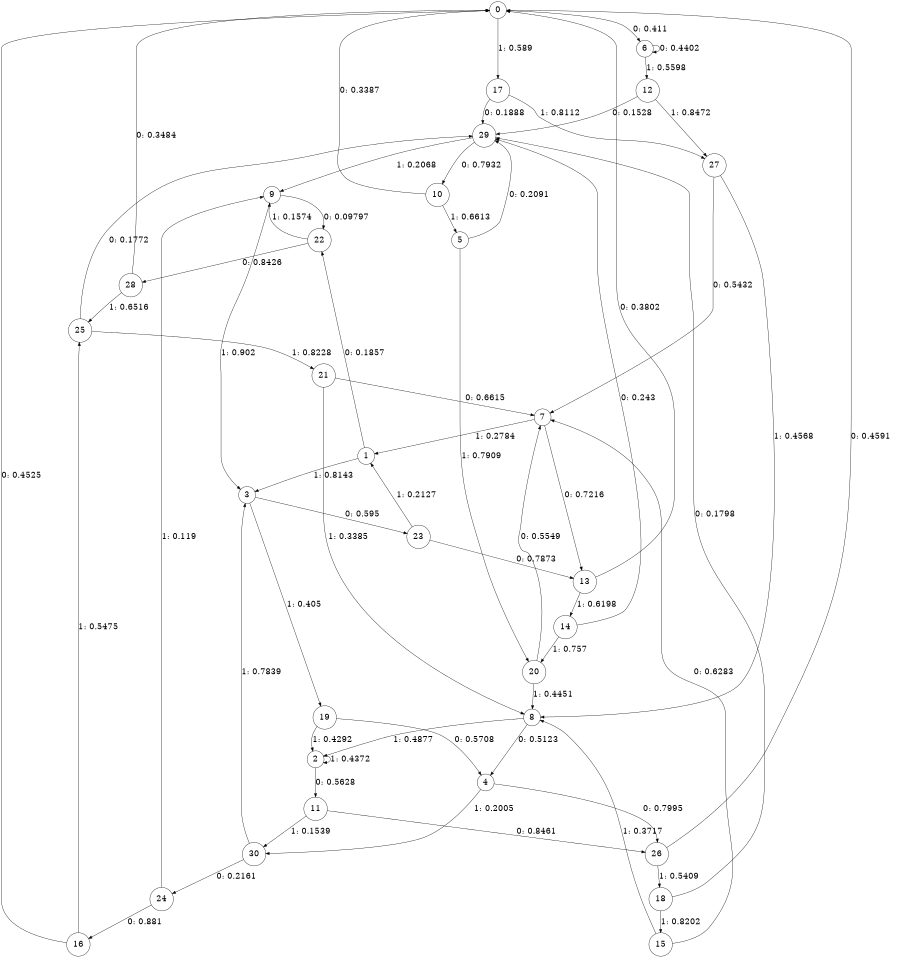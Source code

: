 digraph "ch33randomL8" {
size = "6,8.5";
ratio = "fill";
node [shape = circle];
node [fontsize = 24];
edge [fontsize = 24];
0 -> 6 [label = "0: 0.411    "];
0 -> 17 [label = "1: 0.589    "];
1 -> 22 [label = "0: 0.1857   "];
1 -> 3 [label = "1: 0.8143   "];
2 -> 11 [label = "0: 0.5628   "];
2 -> 2 [label = "1: 0.4372   "];
3 -> 23 [label = "0: 0.595    "];
3 -> 19 [label = "1: 0.405    "];
4 -> 26 [label = "0: 0.7995   "];
4 -> 30 [label = "1: 0.2005   "];
5 -> 29 [label = "0: 0.2091   "];
5 -> 20 [label = "1: 0.7909   "];
6 -> 6 [label = "0: 0.4402   "];
6 -> 12 [label = "1: 0.5598   "];
7 -> 13 [label = "0: 0.7216   "];
7 -> 1 [label = "1: 0.2784   "];
8 -> 4 [label = "0: 0.5123   "];
8 -> 2 [label = "1: 0.4877   "];
9 -> 22 [label = "0: 0.09797  "];
9 -> 3 [label = "1: 0.902    "];
10 -> 0 [label = "0: 0.3387   "];
10 -> 5 [label = "1: 0.6613   "];
11 -> 26 [label = "0: 0.8461   "];
11 -> 30 [label = "1: 0.1539   "];
12 -> 29 [label = "0: 0.1528   "];
12 -> 27 [label = "1: 0.8472   "];
13 -> 0 [label = "0: 0.3802   "];
13 -> 14 [label = "1: 0.6198   "];
14 -> 29 [label = "0: 0.243    "];
14 -> 20 [label = "1: 0.757    "];
15 -> 7 [label = "0: 0.6283   "];
15 -> 8 [label = "1: 0.3717   "];
16 -> 0 [label = "0: 0.4525   "];
16 -> 25 [label = "1: 0.5475   "];
17 -> 29 [label = "0: 0.1888   "];
17 -> 27 [label = "1: 0.8112   "];
18 -> 29 [label = "0: 0.1798   "];
18 -> 15 [label = "1: 0.8202   "];
19 -> 4 [label = "0: 0.5708   "];
19 -> 2 [label = "1: 0.4292   "];
20 -> 7 [label = "0: 0.5549   "];
20 -> 8 [label = "1: 0.4451   "];
21 -> 7 [label = "0: 0.6615   "];
21 -> 8 [label = "1: 0.3385   "];
22 -> 28 [label = "0: 0.8426   "];
22 -> 9 [label = "1: 0.1574   "];
23 -> 13 [label = "0: 0.7873   "];
23 -> 1 [label = "1: 0.2127   "];
24 -> 16 [label = "0: 0.881    "];
24 -> 9 [label = "1: 0.119    "];
25 -> 29 [label = "0: 0.1772   "];
25 -> 21 [label = "1: 0.8228   "];
26 -> 0 [label = "0: 0.4591   "];
26 -> 18 [label = "1: 0.5409   "];
27 -> 7 [label = "0: 0.5432   "];
27 -> 8 [label = "1: 0.4568   "];
28 -> 0 [label = "0: 0.3484   "];
28 -> 25 [label = "1: 0.6516   "];
29 -> 10 [label = "0: 0.7932   "];
29 -> 9 [label = "1: 0.2068   "];
30 -> 24 [label = "0: 0.2161   "];
30 -> 3 [label = "1: 0.7839   "];
}